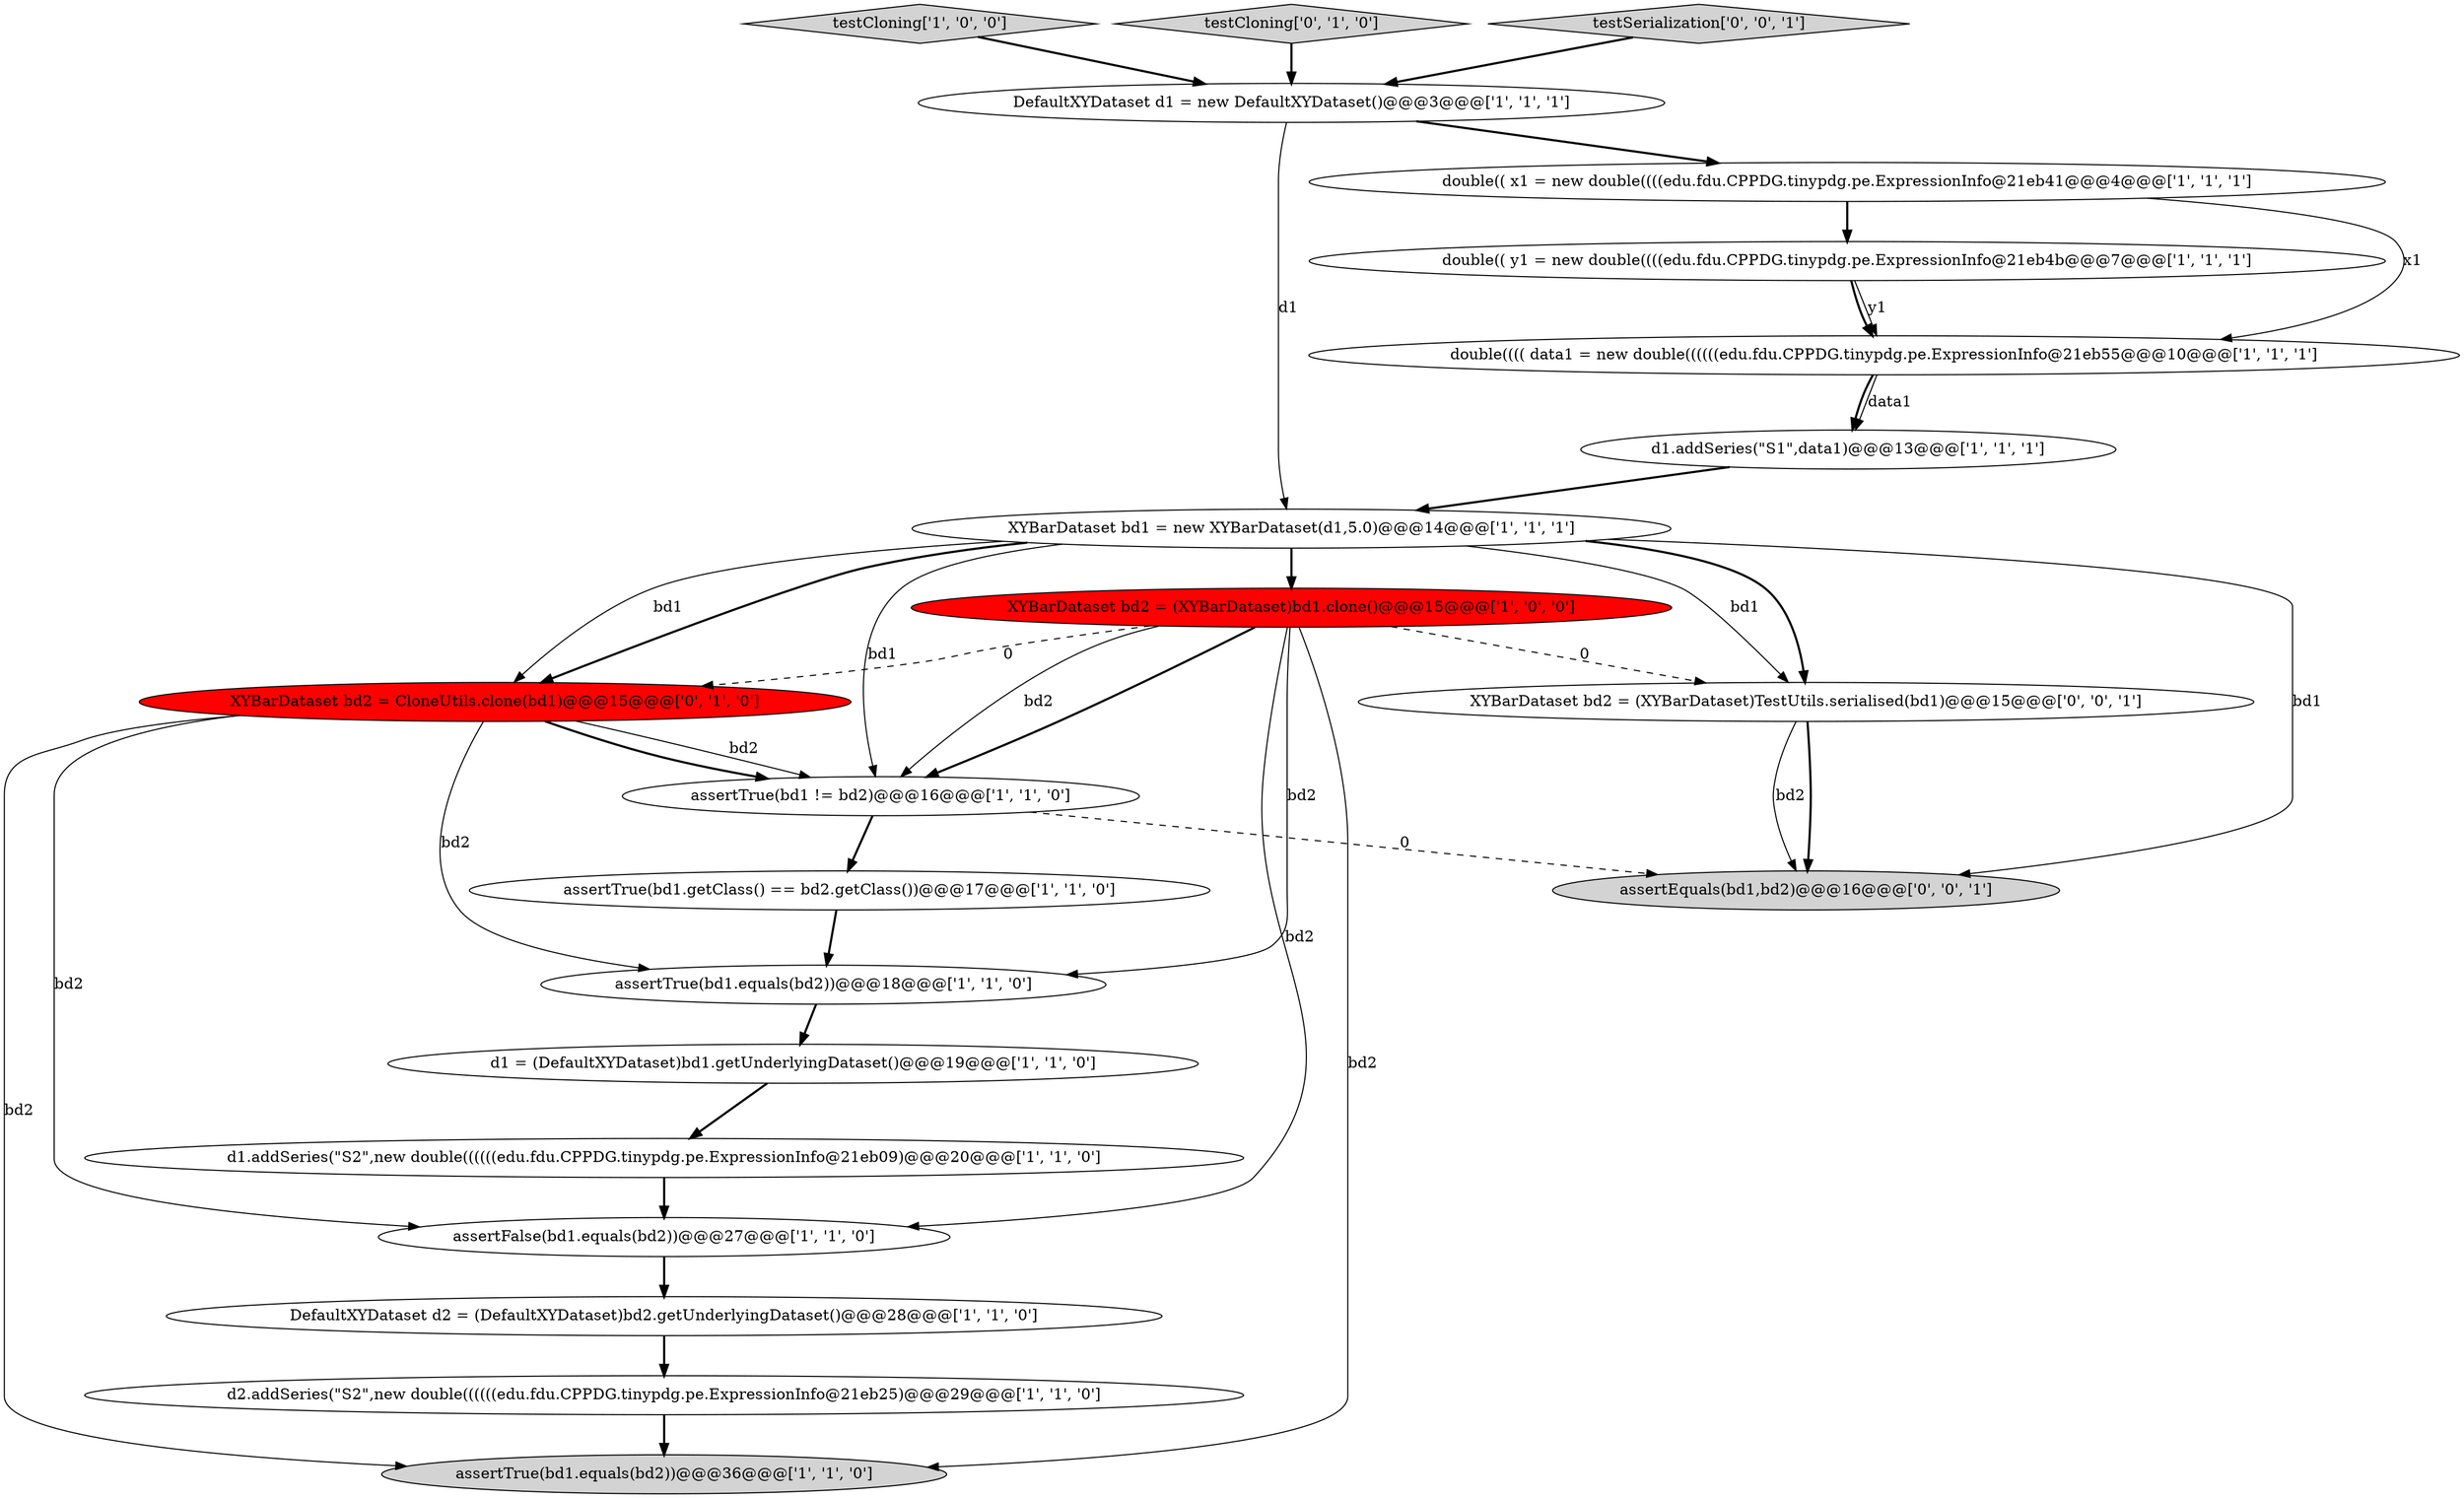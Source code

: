 digraph {
0 [style = filled, label = "testCloning['1', '0', '0']", fillcolor = lightgray, shape = diamond image = "AAA0AAABBB1BBB"];
17 [style = filled, label = "XYBarDataset bd2 = CloneUtils.clone(bd1)@@@15@@@['0', '1', '0']", fillcolor = red, shape = ellipse image = "AAA1AAABBB2BBB"];
9 [style = filled, label = "d1.addSeries(\"S2\",new double((((((edu.fdu.CPPDG.tinypdg.pe.ExpressionInfo@21eb09)@@@20@@@['1', '1', '0']", fillcolor = white, shape = ellipse image = "AAA0AAABBB1BBB"];
16 [style = filled, label = "d1.addSeries(\"S1\",data1)@@@13@@@['1', '1', '1']", fillcolor = white, shape = ellipse image = "AAA0AAABBB1BBB"];
8 [style = filled, label = "XYBarDataset bd2 = (XYBarDataset)bd1.clone()@@@15@@@['1', '0', '0']", fillcolor = red, shape = ellipse image = "AAA1AAABBB1BBB"];
21 [style = filled, label = "assertEquals(bd1,bd2)@@@16@@@['0', '0', '1']", fillcolor = lightgray, shape = ellipse image = "AAA0AAABBB3BBB"];
4 [style = filled, label = "DefaultXYDataset d1 = new DefaultXYDataset()@@@3@@@['1', '1', '1']", fillcolor = white, shape = ellipse image = "AAA0AAABBB1BBB"];
12 [style = filled, label = "assertTrue(bd1.equals(bd2))@@@18@@@['1', '1', '0']", fillcolor = white, shape = ellipse image = "AAA0AAABBB1BBB"];
13 [style = filled, label = "XYBarDataset bd1 = new XYBarDataset(d1,5.0)@@@14@@@['1', '1', '1']", fillcolor = white, shape = ellipse image = "AAA0AAABBB1BBB"];
7 [style = filled, label = "assertFalse(bd1.equals(bd2))@@@27@@@['1', '1', '0']", fillcolor = white, shape = ellipse image = "AAA0AAABBB1BBB"];
3 [style = filled, label = "assertTrue(bd1 != bd2)@@@16@@@['1', '1', '0']", fillcolor = white, shape = ellipse image = "AAA0AAABBB1BBB"];
11 [style = filled, label = "assertTrue(bd1.equals(bd2))@@@36@@@['1', '1', '0']", fillcolor = lightgray, shape = ellipse image = "AAA0AAABBB1BBB"];
15 [style = filled, label = "double(((( data1 = new double((((((edu.fdu.CPPDG.tinypdg.pe.ExpressionInfo@21eb55@@@10@@@['1', '1', '1']", fillcolor = white, shape = ellipse image = "AAA0AAABBB1BBB"];
6 [style = filled, label = "d1 = (DefaultXYDataset)bd1.getUnderlyingDataset()@@@19@@@['1', '1', '0']", fillcolor = white, shape = ellipse image = "AAA0AAABBB1BBB"];
10 [style = filled, label = "d2.addSeries(\"S2\",new double((((((edu.fdu.CPPDG.tinypdg.pe.ExpressionInfo@21eb25)@@@29@@@['1', '1', '0']", fillcolor = white, shape = ellipse image = "AAA0AAABBB1BBB"];
1 [style = filled, label = "double(( x1 = new double((((edu.fdu.CPPDG.tinypdg.pe.ExpressionInfo@21eb41@@@4@@@['1', '1', '1']", fillcolor = white, shape = ellipse image = "AAA0AAABBB1BBB"];
14 [style = filled, label = "assertTrue(bd1.getClass() == bd2.getClass())@@@17@@@['1', '1', '0']", fillcolor = white, shape = ellipse image = "AAA0AAABBB1BBB"];
2 [style = filled, label = "double(( y1 = new double((((edu.fdu.CPPDG.tinypdg.pe.ExpressionInfo@21eb4b@@@7@@@['1', '1', '1']", fillcolor = white, shape = ellipse image = "AAA0AAABBB1BBB"];
18 [style = filled, label = "testCloning['0', '1', '0']", fillcolor = lightgray, shape = diamond image = "AAA0AAABBB2BBB"];
20 [style = filled, label = "XYBarDataset bd2 = (XYBarDataset)TestUtils.serialised(bd1)@@@15@@@['0', '0', '1']", fillcolor = white, shape = ellipse image = "AAA0AAABBB3BBB"];
5 [style = filled, label = "DefaultXYDataset d2 = (DefaultXYDataset)bd2.getUnderlyingDataset()@@@28@@@['1', '1', '0']", fillcolor = white, shape = ellipse image = "AAA0AAABBB1BBB"];
19 [style = filled, label = "testSerialization['0', '0', '1']", fillcolor = lightgray, shape = diamond image = "AAA0AAABBB3BBB"];
2->15 [style = solid, label="y1"];
5->10 [style = bold, label=""];
16->13 [style = bold, label=""];
8->3 [style = solid, label="bd2"];
3->21 [style = dashed, label="0"];
15->16 [style = solid, label="data1"];
13->21 [style = solid, label="bd1"];
3->14 [style = bold, label=""];
8->3 [style = bold, label=""];
8->20 [style = dashed, label="0"];
8->11 [style = solid, label="bd2"];
8->7 [style = solid, label="bd2"];
9->7 [style = bold, label=""];
15->16 [style = bold, label=""];
12->6 [style = bold, label=""];
1->15 [style = solid, label="x1"];
13->3 [style = solid, label="bd1"];
17->12 [style = solid, label="bd2"];
20->21 [style = bold, label=""];
13->17 [style = bold, label=""];
7->5 [style = bold, label=""];
10->11 [style = bold, label=""];
18->4 [style = bold, label=""];
13->17 [style = solid, label="bd1"];
17->11 [style = solid, label="bd2"];
8->12 [style = solid, label="bd2"];
0->4 [style = bold, label=""];
4->13 [style = solid, label="d1"];
14->12 [style = bold, label=""];
2->15 [style = bold, label=""];
17->7 [style = solid, label="bd2"];
17->3 [style = solid, label="bd2"];
17->3 [style = bold, label=""];
8->17 [style = dashed, label="0"];
1->2 [style = bold, label=""];
4->1 [style = bold, label=""];
19->4 [style = bold, label=""];
13->20 [style = solid, label="bd1"];
13->8 [style = bold, label=""];
6->9 [style = bold, label=""];
20->21 [style = solid, label="bd2"];
13->20 [style = bold, label=""];
}
